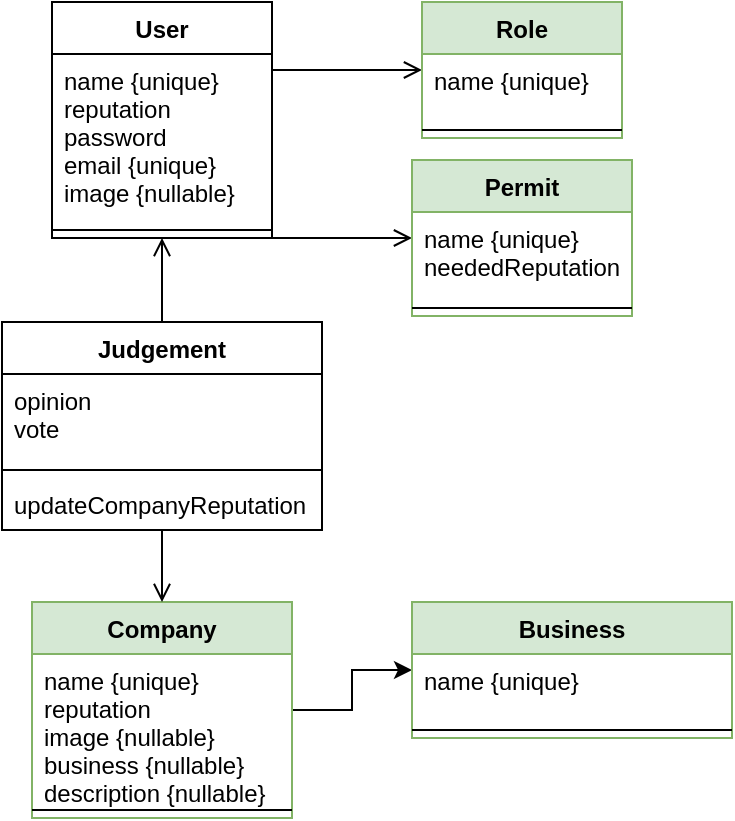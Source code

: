 <mxfile version="10.8.8" type="github"><diagram id="hcMLVL2qU2VeMhfbiuDd" name="Page-1"><mxGraphModel dx="1394" dy="764" grid="1" gridSize="10" guides="1" tooltips="1" connect="1" arrows="1" fold="1" page="1" pageScale="1" pageWidth="827" pageHeight="1169" math="0" shadow="0"><root><mxCell id="0"/><mxCell id="1" parent="0"/><mxCell id="e_eRxwL6OVWULEMBcQlv-4" style="edgeStyle=orthogonalEdgeStyle;rounded=0;orthogonalLoop=1;jettySize=auto;html=1;endArrow=open;endFill=0;strokeWidth=1;endSize=7;" parent="1" source="h-7PFxizEycJoUrPXvko-6" target="e_eRxwL6OVWULEMBcQlv-1" edge="1"><mxGeometry relative="1" as="geometry"><Array as="points"><mxPoint x="160" y="34"/><mxPoint x="160" y="34"/></Array></mxGeometry></mxCell><mxCell id="e_eRxwL6OVWULEMBcQlv-32" style="edgeStyle=orthogonalEdgeStyle;rounded=0;orthogonalLoop=1;jettySize=auto;html=1;endArrow=open;endFill=0;endSize=7;strokeWidth=1;" parent="1" source="h-7PFxizEycJoUrPXvko-6" target="e_eRxwL6OVWULEMBcQlv-28" edge="1"><mxGeometry relative="1" as="geometry"><Array as="points"><mxPoint x="160" y="118"/><mxPoint x="160" y="118"/></Array></mxGeometry></mxCell><mxCell id="h-7PFxizEycJoUrPXvko-6" value="User" style="swimlane;fontStyle=1;align=center;verticalAlign=top;childLayout=stackLayout;horizontal=1;startSize=26;horizontalStack=0;resizeParent=1;resizeParentMax=0;resizeLast=0;collapsible=1;marginBottom=0;" parent="1" vertex="1"><mxGeometry x="25" width="110" height="118" as="geometry"/></mxCell><mxCell id="h-7PFxizEycJoUrPXvko-7" value="name {unique}&#10;reputation&#10;password&#10;email {unique}&#10;image {nullable}&#10;" style="text;strokeColor=none;fillColor=none;align=left;verticalAlign=top;spacingLeft=4;spacingRight=4;overflow=hidden;rotatable=0;points=[[0,0.5],[1,0.5]];portConstraint=eastwest;" parent="h-7PFxizEycJoUrPXvko-6" vertex="1"><mxGeometry y="26" width="110" height="84" as="geometry"/></mxCell><mxCell id="h-7PFxizEycJoUrPXvko-8" value="" style="line;strokeWidth=1;fillColor=none;align=left;verticalAlign=middle;spacingTop=-1;spacingLeft=3;spacingRight=3;rotatable=0;labelPosition=right;points=[];portConstraint=eastwest;" parent="h-7PFxizEycJoUrPXvko-6" vertex="1"><mxGeometry y="110" width="110" height="8" as="geometry"/></mxCell><mxCell id="e_eRxwL6OVWULEMBcQlv-1" value="Role" style="swimlane;fontStyle=1;align=center;verticalAlign=top;childLayout=stackLayout;horizontal=1;startSize=26;horizontalStack=0;resizeParent=1;resizeParentMax=0;resizeLast=0;collapsible=1;marginBottom=0;fillColor=#d5e8d4;strokeColor=#82b366;" parent="1" vertex="1"><mxGeometry x="210" width="100" height="68" as="geometry"/></mxCell><mxCell id="e_eRxwL6OVWULEMBcQlv-2" value="name {unique}&#10;" style="text;strokeColor=none;fillColor=none;align=left;verticalAlign=top;spacingLeft=4;spacingRight=4;overflow=hidden;rotatable=0;points=[[0,0.5],[1,0.5]];portConstraint=eastwest;" parent="e_eRxwL6OVWULEMBcQlv-1" vertex="1"><mxGeometry y="26" width="100" height="34" as="geometry"/></mxCell><mxCell id="e_eRxwL6OVWULEMBcQlv-3" value="" style="line;strokeWidth=1;fillColor=none;align=left;verticalAlign=middle;spacingTop=-1;spacingLeft=3;spacingRight=3;rotatable=0;labelPosition=right;points=[];portConstraint=eastwest;" parent="e_eRxwL6OVWULEMBcQlv-1" vertex="1"><mxGeometry y="60" width="100" height="8" as="geometry"/></mxCell><mxCell id="FMg-48KCLpZm9Q9tBn-s-5" style="edgeStyle=orthogonalEdgeStyle;rounded=0;orthogonalLoop=1;jettySize=auto;html=1;" edge="1" parent="1" source="e_eRxwL6OVWULEMBcQlv-6" target="FMg-48KCLpZm9Q9tBn-s-1"><mxGeometry relative="1" as="geometry"/></mxCell><mxCell id="e_eRxwL6OVWULEMBcQlv-6" value="Company" style="swimlane;fontStyle=1;align=center;verticalAlign=top;childLayout=stackLayout;horizontal=1;startSize=26;horizontalStack=0;resizeParent=1;resizeParentMax=0;resizeLast=0;collapsible=1;marginBottom=0;fillColor=#d5e8d4;strokeColor=#82b366;" parent="1" vertex="1"><mxGeometry x="15" y="300" width="130" height="108" as="geometry"/></mxCell><mxCell id="e_eRxwL6OVWULEMBcQlv-7" value="name {unique}&#10;reputation&#10;image {nullable}&#10;business {nullable}&#10;description {nullable}&#10;" style="text;strokeColor=none;fillColor=none;align=left;verticalAlign=top;spacingLeft=4;spacingRight=4;overflow=hidden;rotatable=0;points=[[0,0.5],[1,0.5]];portConstraint=eastwest;" parent="e_eRxwL6OVWULEMBcQlv-6" vertex="1"><mxGeometry y="26" width="130" height="74" as="geometry"/></mxCell><mxCell id="e_eRxwL6OVWULEMBcQlv-8" value="" style="line;strokeWidth=1;fillColor=none;align=left;verticalAlign=middle;spacingTop=-1;spacingLeft=3;spacingRight=3;rotatable=0;labelPosition=right;points=[];portConstraint=eastwest;" parent="e_eRxwL6OVWULEMBcQlv-6" vertex="1"><mxGeometry y="100" width="130" height="8" as="geometry"/></mxCell><mxCell id="e_eRxwL6OVWULEMBcQlv-13" style="edgeStyle=orthogonalEdgeStyle;rounded=0;orthogonalLoop=1;jettySize=auto;html=1;endArrow=open;endFill=0;endSize=7;strokeWidth=1;" parent="1" source="e_eRxwL6OVWULEMBcQlv-21" target="h-7PFxizEycJoUrPXvko-6" edge="1"><mxGeometry relative="1" as="geometry"><mxPoint x="80" y="190" as="sourcePoint"/></mxGeometry></mxCell><mxCell id="e_eRxwL6OVWULEMBcQlv-14" style="edgeStyle=orthogonalEdgeStyle;rounded=0;orthogonalLoop=1;jettySize=auto;html=1;endArrow=open;endFill=0;endSize=7;strokeWidth=1;" parent="1" source="e_eRxwL6OVWULEMBcQlv-21" target="e_eRxwL6OVWULEMBcQlv-6" edge="1"><mxGeometry relative="1" as="geometry"><mxPoint x="80" y="276" as="sourcePoint"/></mxGeometry></mxCell><mxCell id="e_eRxwL6OVWULEMBcQlv-21" value="Judgement" style="swimlane;fontStyle=1;align=center;verticalAlign=top;childLayout=stackLayout;horizontal=1;startSize=26;horizontalStack=0;resizeParent=1;resizeParentMax=0;resizeLast=0;collapsible=1;marginBottom=0;" parent="1" vertex="1"><mxGeometry y="160" width="160" height="104" as="geometry"/></mxCell><mxCell id="e_eRxwL6OVWULEMBcQlv-22" value="opinion&#10;vote" style="text;strokeColor=none;fillColor=none;align=left;verticalAlign=top;spacingLeft=4;spacingRight=4;overflow=hidden;rotatable=0;points=[[0,0.5],[1,0.5]];portConstraint=eastwest;" parent="e_eRxwL6OVWULEMBcQlv-21" vertex="1"><mxGeometry y="26" width="160" height="44" as="geometry"/></mxCell><mxCell id="e_eRxwL6OVWULEMBcQlv-23" value="" style="line;strokeWidth=1;fillColor=none;align=left;verticalAlign=middle;spacingTop=-1;spacingLeft=3;spacingRight=3;rotatable=0;labelPosition=right;points=[];portConstraint=eastwest;" parent="e_eRxwL6OVWULEMBcQlv-21" vertex="1"><mxGeometry y="70" width="160" height="8" as="geometry"/></mxCell><mxCell id="e_eRxwL6OVWULEMBcQlv-24" value="updateCompanyReputation" style="text;strokeColor=none;fillColor=none;align=left;verticalAlign=top;spacingLeft=4;spacingRight=4;overflow=hidden;rotatable=0;points=[[0,0.5],[1,0.5]];portConstraint=eastwest;" parent="e_eRxwL6OVWULEMBcQlv-21" vertex="1"><mxGeometry y="78" width="160" height="26" as="geometry"/></mxCell><mxCell id="e_eRxwL6OVWULEMBcQlv-28" value="Permit" style="swimlane;fontStyle=1;align=center;verticalAlign=top;childLayout=stackLayout;horizontal=1;startSize=26;horizontalStack=0;resizeParent=1;resizeParentMax=0;resizeLast=0;collapsible=1;marginBottom=0;fillColor=#d5e8d4;strokeColor=#82b366;" parent="1" vertex="1"><mxGeometry x="205" y="79" width="110" height="78" as="geometry"/></mxCell><mxCell id="e_eRxwL6OVWULEMBcQlv-29" value="name {unique}&#10;neededReputation&#10;" style="text;strokeColor=none;fillColor=none;align=left;verticalAlign=top;spacingLeft=4;spacingRight=4;overflow=hidden;rotatable=0;points=[[0,0.5],[1,0.5]];portConstraint=eastwest;" parent="e_eRxwL6OVWULEMBcQlv-28" vertex="1"><mxGeometry y="26" width="110" height="44" as="geometry"/></mxCell><mxCell id="e_eRxwL6OVWULEMBcQlv-30" value="" style="line;strokeWidth=1;fillColor=none;align=left;verticalAlign=middle;spacingTop=-1;spacingLeft=3;spacingRight=3;rotatable=0;labelPosition=right;points=[];portConstraint=eastwest;" parent="e_eRxwL6OVWULEMBcQlv-28" vertex="1"><mxGeometry y="70" width="110" height="8" as="geometry"/></mxCell><mxCell id="FMg-48KCLpZm9Q9tBn-s-1" value="Business" style="swimlane;fontStyle=1;align=center;verticalAlign=top;childLayout=stackLayout;horizontal=1;startSize=26;horizontalStack=0;resizeParent=1;resizeParentMax=0;resizeLast=0;collapsible=1;marginBottom=0;fillColor=#d5e8d4;strokeColor=#82b366;" vertex="1" parent="1"><mxGeometry x="205" y="300" width="160" height="68" as="geometry"/></mxCell><mxCell id="FMg-48KCLpZm9Q9tBn-s-2" value="name {unique}" style="text;strokeColor=none;fillColor=none;align=left;verticalAlign=top;spacingLeft=4;spacingRight=4;overflow=hidden;rotatable=0;points=[[0,0.5],[1,0.5]];portConstraint=eastwest;" vertex="1" parent="FMg-48KCLpZm9Q9tBn-s-1"><mxGeometry y="26" width="160" height="34" as="geometry"/></mxCell><mxCell id="FMg-48KCLpZm9Q9tBn-s-3" value="" style="line;strokeWidth=1;fillColor=none;align=left;verticalAlign=middle;spacingTop=-1;spacingLeft=3;spacingRight=3;rotatable=0;labelPosition=right;points=[];portConstraint=eastwest;" vertex="1" parent="FMg-48KCLpZm9Q9tBn-s-1"><mxGeometry y="60" width="160" height="8" as="geometry"/></mxCell></root></mxGraphModel></diagram></mxfile>